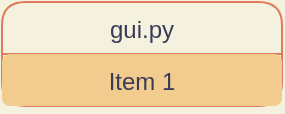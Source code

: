 <mxfile version="18.0.6" type="github">
  <diagram id="FVm69CzN_h85lXlvuJzs" name="Page-1">
    <mxGraphModel dx="1865" dy="539" grid="1" gridSize="10" guides="1" tooltips="1" connect="1" arrows="1" fold="1" page="1" pageScale="1" pageWidth="827" pageHeight="1169" background="#F4F1DE" math="0" shadow="0">
      <root>
        <mxCell id="0" />
        <mxCell id="1" parent="0" />
        <mxCell id="_43DGBzI_nXKlMJYh1tM-2" value="gui.py" style="swimlane;fontStyle=0;childLayout=stackLayout;horizontal=1;startSize=26;fillColor=none;horizontalStack=0;resizeParent=1;resizeParentMax=0;resizeLast=0;collapsible=1;marginBottom=0;strokeColor=#E07A5F;fontColor=#393C56;rounded=1;" vertex="1" parent="1">
          <mxGeometry x="-110" y="70" width="140" height="52" as="geometry" />
        </mxCell>
        <mxCell id="_43DGBzI_nXKlMJYh1tM-3" value="Item 1" style="text;strokeColor=none;fillColor=#F2CC8F;align=center;verticalAlign=top;spacingLeft=4;spacingRight=4;overflow=hidden;rotatable=0;points=[[0,0.5],[1,0.5]];portConstraint=eastwest;rounded=1;glass=0;fontColor=#393C56;" vertex="1" parent="_43DGBzI_nXKlMJYh1tM-2">
          <mxGeometry y="26" width="140" height="26" as="geometry" />
        </mxCell>
      </root>
    </mxGraphModel>
  </diagram>
</mxfile>
